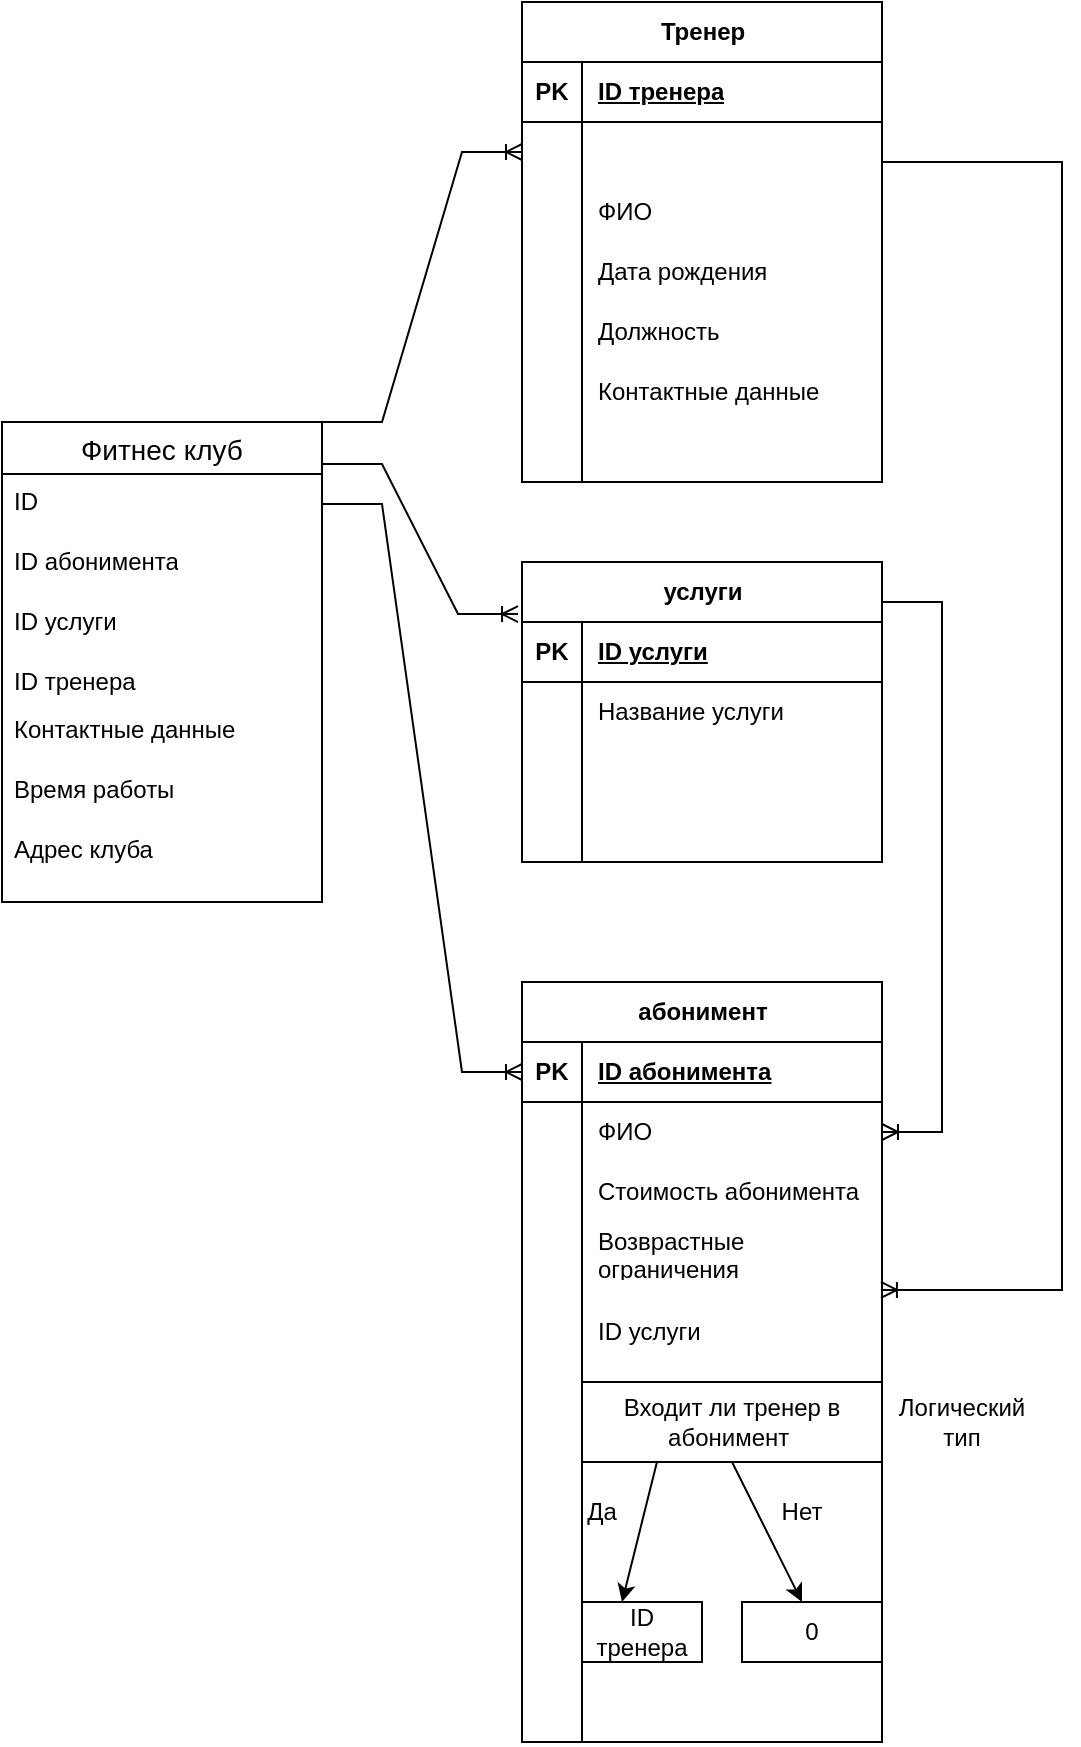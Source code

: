 <mxfile version="24.0.5" type="github">
  <diagram name="Page-1" id="e56a1550-8fbb-45ad-956c-1786394a9013">
    <mxGraphModel dx="1509" dy="806" grid="1" gridSize="10" guides="1" tooltips="1" connect="1" arrows="1" fold="1" page="1" pageScale="1" pageWidth="690" pageHeight="980" background="none" math="0" shadow="0">
      <root>
        <mxCell id="0" />
        <mxCell id="1" parent="0" />
        <mxCell id="hZhGPwu8CeR-noiiIA_R-27" value="Фитнес клуб" style="swimlane;fontStyle=0;childLayout=stackLayout;horizontal=1;startSize=26;horizontalStack=0;resizeParent=1;resizeParentMax=0;resizeLast=0;collapsible=1;marginBottom=0;align=center;fontSize=14;" vertex="1" parent="1">
          <mxGeometry x="40" y="420" width="160" height="240" as="geometry" />
        </mxCell>
        <mxCell id="hZhGPwu8CeR-noiiIA_R-28" value="ID" style="text;strokeColor=none;fillColor=none;spacingLeft=4;spacingRight=4;overflow=hidden;rotatable=0;points=[[0,0.5],[1,0.5]];portConstraint=eastwest;fontSize=12;whiteSpace=wrap;html=1;" vertex="1" parent="hZhGPwu8CeR-noiiIA_R-27">
          <mxGeometry y="26" width="160" height="30" as="geometry" />
        </mxCell>
        <mxCell id="hZhGPwu8CeR-noiiIA_R-29" value="ID абонимента" style="text;strokeColor=none;fillColor=none;spacingLeft=4;spacingRight=4;overflow=hidden;rotatable=0;points=[[0,0.5],[1,0.5]];portConstraint=eastwest;fontSize=12;whiteSpace=wrap;html=1;" vertex="1" parent="hZhGPwu8CeR-noiiIA_R-27">
          <mxGeometry y="56" width="160" height="30" as="geometry" />
        </mxCell>
        <mxCell id="hZhGPwu8CeR-noiiIA_R-32" value="ID услуги&amp;nbsp;&amp;nbsp;" style="text;strokeColor=none;fillColor=none;spacingLeft=4;spacingRight=4;overflow=hidden;rotatable=0;points=[[0,0.5],[1,0.5]];portConstraint=eastwest;fontSize=12;whiteSpace=wrap;html=1;" vertex="1" parent="hZhGPwu8CeR-noiiIA_R-27">
          <mxGeometry y="86" width="160" height="30" as="geometry" />
        </mxCell>
        <mxCell id="hZhGPwu8CeR-noiiIA_R-30" value="ID тренера" style="text;strokeColor=none;fillColor=none;spacingLeft=4;spacingRight=4;overflow=hidden;rotatable=0;points=[[0,0.5],[1,0.5]];portConstraint=eastwest;fontSize=12;whiteSpace=wrap;html=1;" vertex="1" parent="hZhGPwu8CeR-noiiIA_R-27">
          <mxGeometry y="116" width="160" height="24" as="geometry" />
        </mxCell>
        <mxCell id="hZhGPwu8CeR-noiiIA_R-34" value="Контактные данные" style="text;strokeColor=none;fillColor=none;spacingLeft=4;spacingRight=4;overflow=hidden;rotatable=0;points=[[0,0.5],[1,0.5]];portConstraint=eastwest;fontSize=12;whiteSpace=wrap;html=1;" vertex="1" parent="hZhGPwu8CeR-noiiIA_R-27">
          <mxGeometry y="140" width="160" height="30" as="geometry" />
        </mxCell>
        <mxCell id="hZhGPwu8CeR-noiiIA_R-80" value="&lt;div&gt;Время работы&lt;/div&gt;" style="text;strokeColor=none;fillColor=none;spacingLeft=4;spacingRight=4;overflow=hidden;rotatable=0;points=[[0,0.5],[1,0.5]];portConstraint=eastwest;fontSize=12;whiteSpace=wrap;html=1;" vertex="1" parent="hZhGPwu8CeR-noiiIA_R-27">
          <mxGeometry y="170" width="160" height="30" as="geometry" />
        </mxCell>
        <mxCell id="hZhGPwu8CeR-noiiIA_R-33" value="Адрес клуба&amp;nbsp;&amp;nbsp;" style="text;strokeColor=none;fillColor=none;spacingLeft=4;spacingRight=4;overflow=hidden;rotatable=0;points=[[0,0.5],[1,0.5]];portConstraint=eastwest;fontSize=12;whiteSpace=wrap;html=1;" vertex="1" parent="hZhGPwu8CeR-noiiIA_R-27">
          <mxGeometry y="200" width="160" height="40" as="geometry" />
        </mxCell>
        <mxCell id="hZhGPwu8CeR-noiiIA_R-35" value="Тренер" style="shape=table;startSize=30;container=1;collapsible=1;childLayout=tableLayout;fixedRows=1;rowLines=0;fontStyle=1;align=center;resizeLast=1;html=1;" vertex="1" parent="1">
          <mxGeometry x="300" y="210" width="180" height="240" as="geometry" />
        </mxCell>
        <mxCell id="hZhGPwu8CeR-noiiIA_R-36" value="" style="shape=tableRow;horizontal=0;startSize=0;swimlaneHead=0;swimlaneBody=0;fillColor=none;collapsible=0;dropTarget=0;points=[[0,0.5],[1,0.5]];portConstraint=eastwest;top=0;left=0;right=0;bottom=1;" vertex="1" parent="hZhGPwu8CeR-noiiIA_R-35">
          <mxGeometry y="30" width="180" height="30" as="geometry" />
        </mxCell>
        <mxCell id="hZhGPwu8CeR-noiiIA_R-37" value="PK" style="shape=partialRectangle;connectable=0;fillColor=none;top=0;left=0;bottom=0;right=0;fontStyle=1;overflow=hidden;whiteSpace=wrap;html=1;" vertex="1" parent="hZhGPwu8CeR-noiiIA_R-36">
          <mxGeometry width="30" height="30" as="geometry">
            <mxRectangle width="30" height="30" as="alternateBounds" />
          </mxGeometry>
        </mxCell>
        <mxCell id="hZhGPwu8CeR-noiiIA_R-38" value="ID тренера" style="shape=partialRectangle;connectable=0;fillColor=none;top=0;left=0;bottom=0;right=0;align=left;spacingLeft=6;fontStyle=5;overflow=hidden;whiteSpace=wrap;html=1;" vertex="1" parent="hZhGPwu8CeR-noiiIA_R-36">
          <mxGeometry x="30" width="150" height="30" as="geometry">
            <mxRectangle width="150" height="30" as="alternateBounds" />
          </mxGeometry>
        </mxCell>
        <mxCell id="hZhGPwu8CeR-noiiIA_R-39" value="" style="shape=tableRow;horizontal=0;startSize=0;swimlaneHead=0;swimlaneBody=0;fillColor=none;collapsible=0;dropTarget=0;points=[[0,0.5],[1,0.5]];portConstraint=eastwest;top=0;left=0;right=0;bottom=0;" vertex="1" parent="hZhGPwu8CeR-noiiIA_R-35">
          <mxGeometry y="60" width="180" height="30" as="geometry" />
        </mxCell>
        <mxCell id="hZhGPwu8CeR-noiiIA_R-40" value="" style="shape=partialRectangle;connectable=0;fillColor=none;top=0;left=0;bottom=0;right=0;editable=1;overflow=hidden;whiteSpace=wrap;html=1;" vertex="1" parent="hZhGPwu8CeR-noiiIA_R-39">
          <mxGeometry width="30" height="30" as="geometry">
            <mxRectangle width="30" height="30" as="alternateBounds" />
          </mxGeometry>
        </mxCell>
        <mxCell id="hZhGPwu8CeR-noiiIA_R-41" value="" style="shape=partialRectangle;connectable=0;fillColor=none;top=0;left=0;bottom=0;right=0;align=left;spacingLeft=6;overflow=hidden;whiteSpace=wrap;html=1;" vertex="1" parent="hZhGPwu8CeR-noiiIA_R-39">
          <mxGeometry x="30" width="150" height="30" as="geometry">
            <mxRectangle width="150" height="30" as="alternateBounds" />
          </mxGeometry>
        </mxCell>
        <mxCell id="hZhGPwu8CeR-noiiIA_R-42" value="" style="shape=tableRow;horizontal=0;startSize=0;swimlaneHead=0;swimlaneBody=0;fillColor=none;collapsible=0;dropTarget=0;points=[[0,0.5],[1,0.5]];portConstraint=eastwest;top=0;left=0;right=0;bottom=0;" vertex="1" parent="hZhGPwu8CeR-noiiIA_R-35">
          <mxGeometry y="90" width="180" height="30" as="geometry" />
        </mxCell>
        <mxCell id="hZhGPwu8CeR-noiiIA_R-43" value="" style="shape=partialRectangle;connectable=0;fillColor=none;top=0;left=0;bottom=0;right=0;editable=1;overflow=hidden;whiteSpace=wrap;html=1;" vertex="1" parent="hZhGPwu8CeR-noiiIA_R-42">
          <mxGeometry width="30" height="30" as="geometry">
            <mxRectangle width="30" height="30" as="alternateBounds" />
          </mxGeometry>
        </mxCell>
        <mxCell id="hZhGPwu8CeR-noiiIA_R-44" value="ФИО" style="shape=partialRectangle;connectable=0;fillColor=none;top=0;left=0;bottom=0;right=0;align=left;spacingLeft=6;overflow=hidden;whiteSpace=wrap;html=1;" vertex="1" parent="hZhGPwu8CeR-noiiIA_R-42">
          <mxGeometry x="30" width="150" height="30" as="geometry">
            <mxRectangle width="150" height="30" as="alternateBounds" />
          </mxGeometry>
        </mxCell>
        <mxCell id="hZhGPwu8CeR-noiiIA_R-45" value="" style="shape=tableRow;horizontal=0;startSize=0;swimlaneHead=0;swimlaneBody=0;fillColor=none;collapsible=0;dropTarget=0;points=[[0,0.5],[1,0.5]];portConstraint=eastwest;top=0;left=0;right=0;bottom=0;" vertex="1" parent="hZhGPwu8CeR-noiiIA_R-35">
          <mxGeometry y="120" width="180" height="30" as="geometry" />
        </mxCell>
        <mxCell id="hZhGPwu8CeR-noiiIA_R-46" value="" style="shape=partialRectangle;connectable=0;fillColor=none;top=0;left=0;bottom=0;right=0;editable=1;overflow=hidden;whiteSpace=wrap;html=1;" vertex="1" parent="hZhGPwu8CeR-noiiIA_R-45">
          <mxGeometry width="30" height="30" as="geometry">
            <mxRectangle width="30" height="30" as="alternateBounds" />
          </mxGeometry>
        </mxCell>
        <mxCell id="hZhGPwu8CeR-noiiIA_R-47" value="Дата рождения" style="shape=partialRectangle;connectable=0;fillColor=none;top=0;left=0;bottom=0;right=0;align=left;spacingLeft=6;overflow=hidden;whiteSpace=wrap;html=1;" vertex="1" parent="hZhGPwu8CeR-noiiIA_R-45">
          <mxGeometry x="30" width="150" height="30" as="geometry">
            <mxRectangle width="150" height="30" as="alternateBounds" />
          </mxGeometry>
        </mxCell>
        <mxCell id="hZhGPwu8CeR-noiiIA_R-48" value="Должность&amp;nbsp;" style="shape=partialRectangle;connectable=0;fillColor=none;top=0;left=0;bottom=0;right=0;align=left;spacingLeft=6;overflow=hidden;whiteSpace=wrap;html=1;" vertex="1" parent="1">
          <mxGeometry x="330" y="360" width="150" height="30" as="geometry">
            <mxRectangle width="150" height="30" as="alternateBounds" />
          </mxGeometry>
        </mxCell>
        <mxCell id="hZhGPwu8CeR-noiiIA_R-49" value="Контактные данные" style="shape=partialRectangle;connectable=0;fillColor=none;top=0;left=0;bottom=0;right=0;align=left;spacingLeft=6;overflow=hidden;whiteSpace=wrap;html=1;" vertex="1" parent="1">
          <mxGeometry x="330" y="390" width="150" height="30" as="geometry">
            <mxRectangle width="150" height="30" as="alternateBounds" />
          </mxGeometry>
        </mxCell>
        <mxCell id="hZhGPwu8CeR-noiiIA_R-50" value="" style="endArrow=none;html=1;rounded=0;" edge="1" parent="1">
          <mxGeometry width="50" height="50" relative="1" as="geometry">
            <mxPoint x="330" y="450" as="sourcePoint" />
            <mxPoint x="330" y="360" as="targetPoint" />
          </mxGeometry>
        </mxCell>
        <mxCell id="hZhGPwu8CeR-noiiIA_R-54" value="услуги" style="shape=table;startSize=30;container=1;collapsible=1;childLayout=tableLayout;fixedRows=1;rowLines=0;fontStyle=1;align=center;resizeLast=1;html=1;" vertex="1" parent="1">
          <mxGeometry x="300" y="490" width="180" height="150" as="geometry" />
        </mxCell>
        <mxCell id="hZhGPwu8CeR-noiiIA_R-55" value="" style="shape=tableRow;horizontal=0;startSize=0;swimlaneHead=0;swimlaneBody=0;fillColor=none;collapsible=0;dropTarget=0;points=[[0,0.5],[1,0.5]];portConstraint=eastwest;top=0;left=0;right=0;bottom=1;" vertex="1" parent="hZhGPwu8CeR-noiiIA_R-54">
          <mxGeometry y="30" width="180" height="30" as="geometry" />
        </mxCell>
        <mxCell id="hZhGPwu8CeR-noiiIA_R-56" value="PK" style="shape=partialRectangle;connectable=0;fillColor=none;top=0;left=0;bottom=0;right=0;fontStyle=1;overflow=hidden;whiteSpace=wrap;html=1;" vertex="1" parent="hZhGPwu8CeR-noiiIA_R-55">
          <mxGeometry width="30" height="30" as="geometry">
            <mxRectangle width="30" height="30" as="alternateBounds" />
          </mxGeometry>
        </mxCell>
        <mxCell id="hZhGPwu8CeR-noiiIA_R-57" value="ID услуги" style="shape=partialRectangle;connectable=0;fillColor=none;top=0;left=0;bottom=0;right=0;align=left;spacingLeft=6;fontStyle=5;overflow=hidden;whiteSpace=wrap;html=1;" vertex="1" parent="hZhGPwu8CeR-noiiIA_R-55">
          <mxGeometry x="30" width="150" height="30" as="geometry">
            <mxRectangle width="150" height="30" as="alternateBounds" />
          </mxGeometry>
        </mxCell>
        <mxCell id="hZhGPwu8CeR-noiiIA_R-58" value="" style="shape=tableRow;horizontal=0;startSize=0;swimlaneHead=0;swimlaneBody=0;fillColor=none;collapsible=0;dropTarget=0;points=[[0,0.5],[1,0.5]];portConstraint=eastwest;top=0;left=0;right=0;bottom=0;" vertex="1" parent="hZhGPwu8CeR-noiiIA_R-54">
          <mxGeometry y="60" width="180" height="30" as="geometry" />
        </mxCell>
        <mxCell id="hZhGPwu8CeR-noiiIA_R-59" value="" style="shape=partialRectangle;connectable=0;fillColor=none;top=0;left=0;bottom=0;right=0;editable=1;overflow=hidden;whiteSpace=wrap;html=1;" vertex="1" parent="hZhGPwu8CeR-noiiIA_R-58">
          <mxGeometry width="30" height="30" as="geometry">
            <mxRectangle width="30" height="30" as="alternateBounds" />
          </mxGeometry>
        </mxCell>
        <mxCell id="hZhGPwu8CeR-noiiIA_R-60" value="Название услуги" style="shape=partialRectangle;connectable=0;fillColor=none;top=0;left=0;bottom=0;right=0;align=left;spacingLeft=6;overflow=hidden;whiteSpace=wrap;html=1;" vertex="1" parent="hZhGPwu8CeR-noiiIA_R-58">
          <mxGeometry x="30" width="150" height="30" as="geometry">
            <mxRectangle width="150" height="30" as="alternateBounds" />
          </mxGeometry>
        </mxCell>
        <mxCell id="hZhGPwu8CeR-noiiIA_R-61" value="" style="shape=tableRow;horizontal=0;startSize=0;swimlaneHead=0;swimlaneBody=0;fillColor=none;collapsible=0;dropTarget=0;points=[[0,0.5],[1,0.5]];portConstraint=eastwest;top=0;left=0;right=0;bottom=0;" vertex="1" parent="hZhGPwu8CeR-noiiIA_R-54">
          <mxGeometry y="90" width="180" height="30" as="geometry" />
        </mxCell>
        <mxCell id="hZhGPwu8CeR-noiiIA_R-62" value="" style="shape=partialRectangle;connectable=0;fillColor=none;top=0;left=0;bottom=0;right=0;editable=1;overflow=hidden;whiteSpace=wrap;html=1;" vertex="1" parent="hZhGPwu8CeR-noiiIA_R-61">
          <mxGeometry width="30" height="30" as="geometry">
            <mxRectangle width="30" height="30" as="alternateBounds" />
          </mxGeometry>
        </mxCell>
        <mxCell id="hZhGPwu8CeR-noiiIA_R-63" value="" style="shape=partialRectangle;connectable=0;fillColor=none;top=0;left=0;bottom=0;right=0;align=left;spacingLeft=6;overflow=hidden;whiteSpace=wrap;html=1;" vertex="1" parent="hZhGPwu8CeR-noiiIA_R-61">
          <mxGeometry x="30" width="150" height="30" as="geometry">
            <mxRectangle width="150" height="30" as="alternateBounds" />
          </mxGeometry>
        </mxCell>
        <mxCell id="hZhGPwu8CeR-noiiIA_R-64" value="" style="shape=tableRow;horizontal=0;startSize=0;swimlaneHead=0;swimlaneBody=0;fillColor=none;collapsible=0;dropTarget=0;points=[[0,0.5],[1,0.5]];portConstraint=eastwest;top=0;left=0;right=0;bottom=0;" vertex="1" parent="hZhGPwu8CeR-noiiIA_R-54">
          <mxGeometry y="120" width="180" height="30" as="geometry" />
        </mxCell>
        <mxCell id="hZhGPwu8CeR-noiiIA_R-65" value="" style="shape=partialRectangle;connectable=0;fillColor=none;top=0;left=0;bottom=0;right=0;editable=1;overflow=hidden;whiteSpace=wrap;html=1;" vertex="1" parent="hZhGPwu8CeR-noiiIA_R-64">
          <mxGeometry width="30" height="30" as="geometry">
            <mxRectangle width="30" height="30" as="alternateBounds" />
          </mxGeometry>
        </mxCell>
        <mxCell id="hZhGPwu8CeR-noiiIA_R-66" value="" style="shape=partialRectangle;connectable=0;fillColor=none;top=0;left=0;bottom=0;right=0;align=left;spacingLeft=6;overflow=hidden;whiteSpace=wrap;html=1;" vertex="1" parent="hZhGPwu8CeR-noiiIA_R-64">
          <mxGeometry x="30" width="150" height="30" as="geometry">
            <mxRectangle width="150" height="30" as="alternateBounds" />
          </mxGeometry>
        </mxCell>
        <mxCell id="hZhGPwu8CeR-noiiIA_R-67" value="абонимент" style="shape=table;startSize=30;container=1;collapsible=1;childLayout=tableLayout;fixedRows=1;rowLines=0;fontStyle=1;align=center;resizeLast=1;html=1;" vertex="1" parent="1">
          <mxGeometry x="300" y="700" width="180" height="380" as="geometry" />
        </mxCell>
        <mxCell id="hZhGPwu8CeR-noiiIA_R-68" value="" style="shape=tableRow;horizontal=0;startSize=0;swimlaneHead=0;swimlaneBody=0;fillColor=none;collapsible=0;dropTarget=0;points=[[0,0.5],[1,0.5]];portConstraint=eastwest;top=0;left=0;right=0;bottom=1;" vertex="1" parent="hZhGPwu8CeR-noiiIA_R-67">
          <mxGeometry y="30" width="180" height="30" as="geometry" />
        </mxCell>
        <mxCell id="hZhGPwu8CeR-noiiIA_R-69" value="PK" style="shape=partialRectangle;connectable=0;fillColor=none;top=0;left=0;bottom=0;right=0;fontStyle=1;overflow=hidden;whiteSpace=wrap;html=1;" vertex="1" parent="hZhGPwu8CeR-noiiIA_R-68">
          <mxGeometry width="30" height="30" as="geometry">
            <mxRectangle width="30" height="30" as="alternateBounds" />
          </mxGeometry>
        </mxCell>
        <mxCell id="hZhGPwu8CeR-noiiIA_R-70" value="ID абонимента" style="shape=partialRectangle;connectable=0;fillColor=none;top=0;left=0;bottom=0;right=0;align=left;spacingLeft=6;fontStyle=5;overflow=hidden;whiteSpace=wrap;html=1;" vertex="1" parent="hZhGPwu8CeR-noiiIA_R-68">
          <mxGeometry x="30" width="150" height="30" as="geometry">
            <mxRectangle width="150" height="30" as="alternateBounds" />
          </mxGeometry>
        </mxCell>
        <mxCell id="hZhGPwu8CeR-noiiIA_R-71" value="" style="shape=tableRow;horizontal=0;startSize=0;swimlaneHead=0;swimlaneBody=0;fillColor=none;collapsible=0;dropTarget=0;points=[[0,0.5],[1,0.5]];portConstraint=eastwest;top=0;left=0;right=0;bottom=0;" vertex="1" parent="hZhGPwu8CeR-noiiIA_R-67">
          <mxGeometry y="60" width="180" height="30" as="geometry" />
        </mxCell>
        <mxCell id="hZhGPwu8CeR-noiiIA_R-72" value="" style="shape=partialRectangle;connectable=0;fillColor=none;top=0;left=0;bottom=0;right=0;editable=1;overflow=hidden;whiteSpace=wrap;html=1;" vertex="1" parent="hZhGPwu8CeR-noiiIA_R-71">
          <mxGeometry width="30" height="30" as="geometry">
            <mxRectangle width="30" height="30" as="alternateBounds" />
          </mxGeometry>
        </mxCell>
        <mxCell id="hZhGPwu8CeR-noiiIA_R-73" value="ФИО" style="shape=partialRectangle;connectable=0;fillColor=none;top=0;left=0;bottom=0;right=0;align=left;spacingLeft=6;overflow=hidden;whiteSpace=wrap;html=1;" vertex="1" parent="hZhGPwu8CeR-noiiIA_R-71">
          <mxGeometry x="30" width="150" height="30" as="geometry">
            <mxRectangle width="150" height="30" as="alternateBounds" />
          </mxGeometry>
        </mxCell>
        <mxCell id="hZhGPwu8CeR-noiiIA_R-74" value="" style="shape=tableRow;horizontal=0;startSize=0;swimlaneHead=0;swimlaneBody=0;fillColor=none;collapsible=0;dropTarget=0;points=[[0,0.5],[1,0.5]];portConstraint=eastwest;top=0;left=0;right=0;bottom=0;" vertex="1" parent="hZhGPwu8CeR-noiiIA_R-67">
          <mxGeometry y="90" width="180" height="30" as="geometry" />
        </mxCell>
        <mxCell id="hZhGPwu8CeR-noiiIA_R-75" value="" style="shape=partialRectangle;connectable=0;fillColor=none;top=0;left=0;bottom=0;right=0;editable=1;overflow=hidden;whiteSpace=wrap;html=1;" vertex="1" parent="hZhGPwu8CeR-noiiIA_R-74">
          <mxGeometry width="30" height="30" as="geometry">
            <mxRectangle width="30" height="30" as="alternateBounds" />
          </mxGeometry>
        </mxCell>
        <mxCell id="hZhGPwu8CeR-noiiIA_R-76" value="Стоимость абонимента" style="shape=partialRectangle;connectable=0;fillColor=none;top=0;left=0;bottom=0;right=0;align=left;spacingLeft=6;overflow=hidden;whiteSpace=wrap;html=1;" vertex="1" parent="hZhGPwu8CeR-noiiIA_R-74">
          <mxGeometry x="30" width="150" height="30" as="geometry">
            <mxRectangle width="150" height="30" as="alternateBounds" />
          </mxGeometry>
        </mxCell>
        <mxCell id="hZhGPwu8CeR-noiiIA_R-77" value="" style="shape=tableRow;horizontal=0;startSize=0;swimlaneHead=0;swimlaneBody=0;fillColor=none;collapsible=0;dropTarget=0;points=[[0,0.5],[1,0.5]];portConstraint=eastwest;top=0;left=0;right=0;bottom=0;" vertex="1" parent="hZhGPwu8CeR-noiiIA_R-67">
          <mxGeometry y="120" width="180" height="30" as="geometry" />
        </mxCell>
        <mxCell id="hZhGPwu8CeR-noiiIA_R-78" value="" style="shape=partialRectangle;connectable=0;fillColor=none;top=0;left=0;bottom=0;right=0;editable=1;overflow=hidden;whiteSpace=wrap;html=1;" vertex="1" parent="hZhGPwu8CeR-noiiIA_R-77">
          <mxGeometry width="30" height="30" as="geometry">
            <mxRectangle width="30" height="30" as="alternateBounds" />
          </mxGeometry>
        </mxCell>
        <mxCell id="hZhGPwu8CeR-noiiIA_R-79" value="Возврастные ограничения" style="shape=partialRectangle;connectable=0;fillColor=none;top=0;left=0;bottom=0;right=0;align=left;spacingLeft=6;overflow=hidden;whiteSpace=wrap;html=1;" vertex="1" parent="hZhGPwu8CeR-noiiIA_R-77">
          <mxGeometry x="30" width="150" height="30" as="geometry">
            <mxRectangle width="150" height="30" as="alternateBounds" />
          </mxGeometry>
        </mxCell>
        <mxCell id="hZhGPwu8CeR-noiiIA_R-81" value="ID услуги" style="shape=partialRectangle;connectable=0;fillColor=none;top=0;left=0;bottom=0;right=0;align=left;spacingLeft=6;overflow=hidden;whiteSpace=wrap;html=1;" vertex="1" parent="1">
          <mxGeometry x="330" y="860" width="150" height="30" as="geometry">
            <mxRectangle width="150" height="30" as="alternateBounds" />
          </mxGeometry>
        </mxCell>
        <mxCell id="hZhGPwu8CeR-noiiIA_R-82" value="" style="endArrow=none;html=1;rounded=0;" edge="1" parent="1">
          <mxGeometry width="50" height="50" relative="1" as="geometry">
            <mxPoint x="330" y="850" as="sourcePoint" />
            <mxPoint x="330" y="1080" as="targetPoint" />
          </mxGeometry>
        </mxCell>
        <mxCell id="hZhGPwu8CeR-noiiIA_R-85" value="" style="edgeStyle=entityRelationEdgeStyle;fontSize=12;html=1;endArrow=ERoneToMany;rounded=0;exitX=1;exitY=0.133;exitDx=0;exitDy=0;exitPerimeter=0;" edge="1" parent="1" source="hZhGPwu8CeR-noiiIA_R-54" target="hZhGPwu8CeR-noiiIA_R-71">
          <mxGeometry width="100" height="100" relative="1" as="geometry">
            <mxPoint x="440" y="680" as="sourcePoint" />
            <mxPoint x="540" y="580" as="targetPoint" />
          </mxGeometry>
        </mxCell>
        <mxCell id="hZhGPwu8CeR-noiiIA_R-86" value="" style="edgeStyle=entityRelationEdgeStyle;fontSize=12;html=1;endArrow=ERoneToMany;rounded=0;exitX=1;exitY=0;exitDx=0;exitDy=0;entryX=0;entryY=0.5;entryDx=0;entryDy=0;" edge="1" parent="1" source="hZhGPwu8CeR-noiiIA_R-27" target="hZhGPwu8CeR-noiiIA_R-39">
          <mxGeometry width="100" height="100" relative="1" as="geometry">
            <mxPoint x="440" y="580" as="sourcePoint" />
            <mxPoint x="540" y="480" as="targetPoint" />
          </mxGeometry>
        </mxCell>
        <mxCell id="hZhGPwu8CeR-noiiIA_R-87" value="" style="edgeStyle=entityRelationEdgeStyle;fontSize=12;html=1;endArrow=ERoneToMany;rounded=0;entryX=-0.011;entryY=-0.133;entryDx=0;entryDy=0;entryPerimeter=0;" edge="1" parent="1" target="hZhGPwu8CeR-noiiIA_R-55">
          <mxGeometry width="100" height="100" relative="1" as="geometry">
            <mxPoint x="200" y="441" as="sourcePoint" />
            <mxPoint x="540" y="480" as="targetPoint" />
          </mxGeometry>
        </mxCell>
        <mxCell id="hZhGPwu8CeR-noiiIA_R-88" value="" style="edgeStyle=entityRelationEdgeStyle;fontSize=12;html=1;endArrow=ERoneToMany;rounded=0;exitX=1;exitY=0.5;exitDx=0;exitDy=0;entryX=0;entryY=0.5;entryDx=0;entryDy=0;" edge="1" parent="1" source="hZhGPwu8CeR-noiiIA_R-28" target="hZhGPwu8CeR-noiiIA_R-68">
          <mxGeometry width="100" height="100" relative="1" as="geometry">
            <mxPoint x="440" y="580" as="sourcePoint" />
            <mxPoint x="540" y="480" as="targetPoint" />
          </mxGeometry>
        </mxCell>
        <mxCell id="hZhGPwu8CeR-noiiIA_R-89" value="Входит ли тренер в абонимент&amp;nbsp;" style="whiteSpace=wrap;html=1;align=center;" vertex="1" parent="1">
          <mxGeometry x="330" y="900" width="150" height="40" as="geometry" />
        </mxCell>
        <mxCell id="hZhGPwu8CeR-noiiIA_R-90" value="" style="endArrow=classic;html=1;rounded=0;exitX=0.25;exitY=1;exitDx=0;exitDy=0;" edge="1" parent="1" source="hZhGPwu8CeR-noiiIA_R-89">
          <mxGeometry width="50" height="50" relative="1" as="geometry">
            <mxPoint x="470" y="800" as="sourcePoint" />
            <mxPoint x="350" y="1010" as="targetPoint" />
          </mxGeometry>
        </mxCell>
        <mxCell id="hZhGPwu8CeR-noiiIA_R-91" value="" style="rounded=0;whiteSpace=wrap;html=1;" vertex="1" parent="1">
          <mxGeometry x="330" y="1010" width="60" height="30" as="geometry" />
        </mxCell>
        <mxCell id="hZhGPwu8CeR-noiiIA_R-92" value="Да" style="text;html=1;align=center;verticalAlign=middle;whiteSpace=wrap;rounded=0;" vertex="1" parent="1">
          <mxGeometry x="310" y="950" width="60" height="30" as="geometry" />
        </mxCell>
        <mxCell id="hZhGPwu8CeR-noiiIA_R-93" value="ID тренера" style="text;html=1;align=center;verticalAlign=middle;whiteSpace=wrap;rounded=0;" vertex="1" parent="1">
          <mxGeometry x="330" y="1010" width="60" height="30" as="geometry" />
        </mxCell>
        <mxCell id="hZhGPwu8CeR-noiiIA_R-94" value="" style="endArrow=classic;html=1;rounded=0;exitX=0.5;exitY=1;exitDx=0;exitDy=0;" edge="1" parent="1" source="hZhGPwu8CeR-noiiIA_R-89">
          <mxGeometry width="50" height="50" relative="1" as="geometry">
            <mxPoint x="430" y="950" as="sourcePoint" />
            <mxPoint x="440" y="1010" as="targetPoint" />
          </mxGeometry>
        </mxCell>
        <mxCell id="hZhGPwu8CeR-noiiIA_R-95" value="" style="rounded=0;whiteSpace=wrap;html=1;" vertex="1" parent="1">
          <mxGeometry x="410" y="1010" width="70" height="30" as="geometry" />
        </mxCell>
        <mxCell id="hZhGPwu8CeR-noiiIA_R-96" value="Нет" style="text;html=1;align=center;verticalAlign=middle;whiteSpace=wrap;rounded=0;" vertex="1" parent="1">
          <mxGeometry x="410" y="950" width="60" height="30" as="geometry" />
        </mxCell>
        <mxCell id="hZhGPwu8CeR-noiiIA_R-97" value="" style="edgeStyle=entityRelationEdgeStyle;fontSize=12;html=1;endArrow=ERoneToMany;rounded=0;entryX=0.997;entryY=1.133;entryDx=0;entryDy=0;entryPerimeter=0;" edge="1" parent="1" target="hZhGPwu8CeR-noiiIA_R-77">
          <mxGeometry width="100" height="100" relative="1" as="geometry">
            <mxPoint x="540" y="290" as="sourcePoint" />
            <mxPoint x="580" y="900" as="targetPoint" />
            <Array as="points">
              <mxPoint x="530" y="520" />
              <mxPoint x="320" y="460" />
              <mxPoint x="490" y="410" />
              <mxPoint x="510" y="410" />
              <mxPoint x="590" y="850" />
              <mxPoint x="540" y="490" />
            </Array>
          </mxGeometry>
        </mxCell>
        <mxCell id="hZhGPwu8CeR-noiiIA_R-98" value="Логический тип" style="text;html=1;align=center;verticalAlign=middle;whiteSpace=wrap;rounded=0;" vertex="1" parent="1">
          <mxGeometry x="490" y="905" width="60" height="30" as="geometry" />
        </mxCell>
        <mxCell id="hZhGPwu8CeR-noiiIA_R-101" value="0" style="text;html=1;align=center;verticalAlign=middle;whiteSpace=wrap;rounded=0;" vertex="1" parent="1">
          <mxGeometry x="415" y="1010" width="60" height="30" as="geometry" />
        </mxCell>
        <mxCell id="hZhGPwu8CeR-noiiIA_R-103" value="" style="endArrow=none;html=1;rounded=0;" edge="1" parent="1">
          <mxGeometry width="50" height="50" relative="1" as="geometry">
            <mxPoint x="480" y="290" as="sourcePoint" />
            <mxPoint x="540" y="290" as="targetPoint" />
          </mxGeometry>
        </mxCell>
      </root>
    </mxGraphModel>
  </diagram>
</mxfile>
